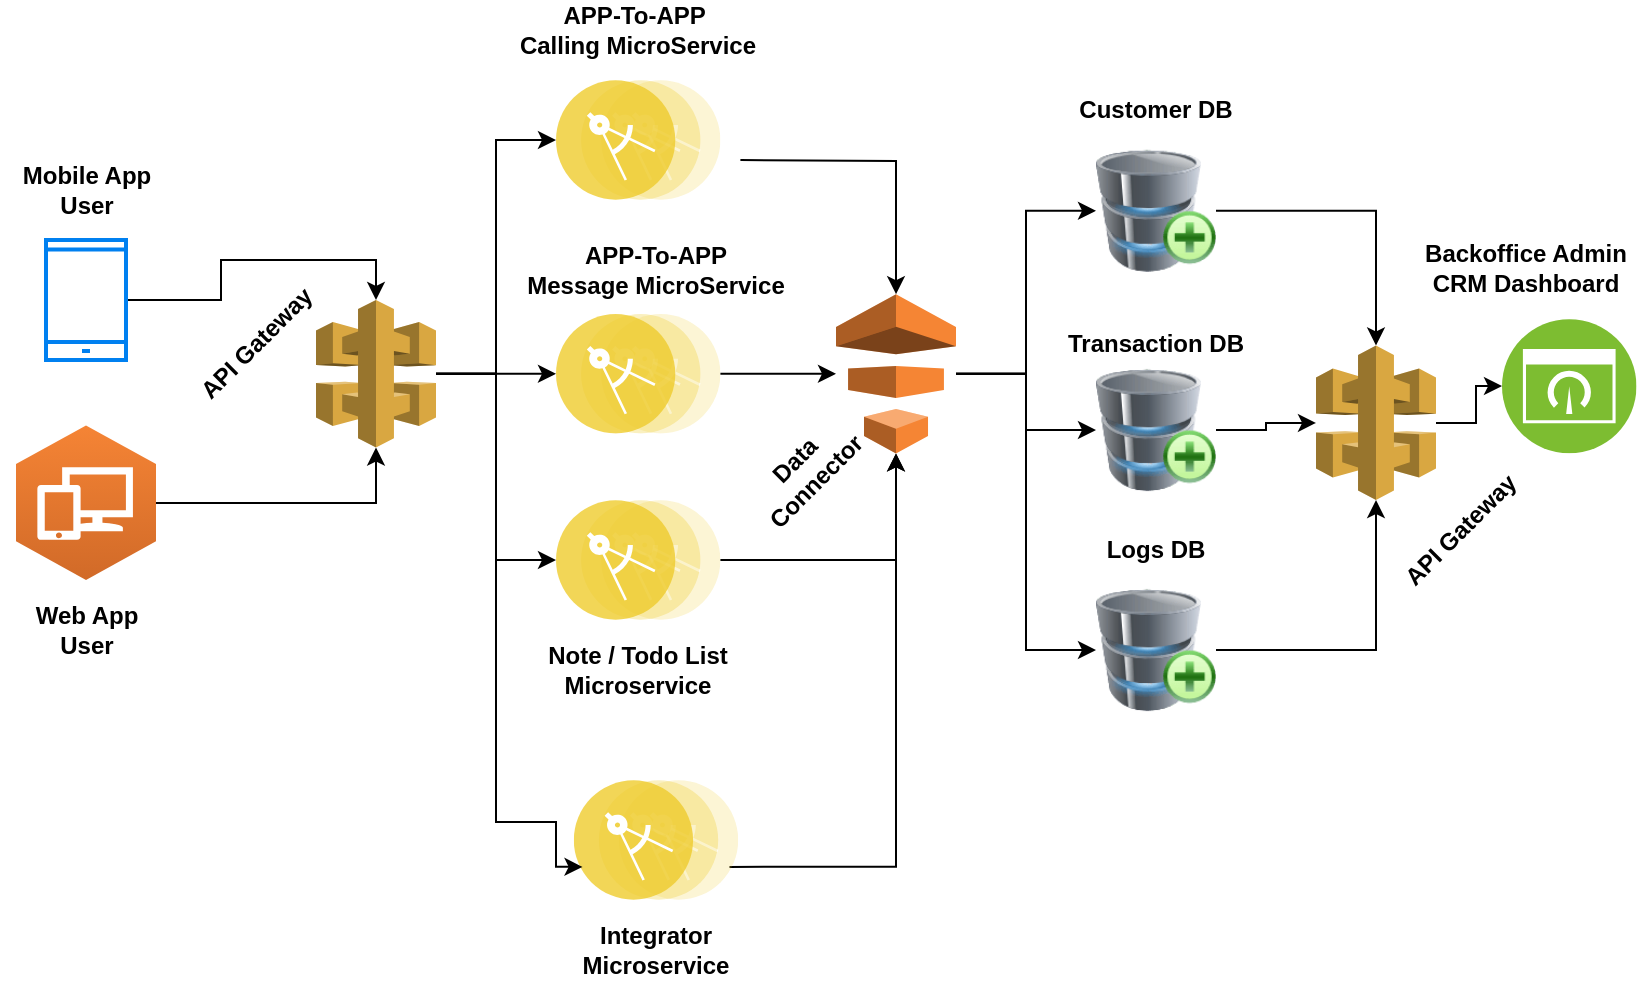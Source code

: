 <mxfile version="15.5.5" type="github">
  <diagram id="8g3x2ywwV2v4L2gm6aw1" name="Page-1">
    <mxGraphModel dx="1278" dy="556" grid="1" gridSize="10" guides="1" tooltips="1" connect="1" arrows="1" fold="1" page="1" pageScale="1" pageWidth="850" pageHeight="1100" math="0" shadow="0">
      <root>
        <mxCell id="0" />
        <mxCell id="1" parent="0" />
        <mxCell id="a-9gZGsGkf5GocT-nxW_-15" style="edgeStyle=orthogonalEdgeStyle;rounded=0;orthogonalLoop=1;jettySize=auto;html=1;entryX=0.5;entryY=0;entryDx=0;entryDy=0;entryPerimeter=0;" edge="1" parent="1" source="a-9gZGsGkf5GocT-nxW_-1" target="a-9gZGsGkf5GocT-nxW_-14">
          <mxGeometry relative="1" as="geometry" />
        </mxCell>
        <mxCell id="a-9gZGsGkf5GocT-nxW_-1" value="" style="html=1;verticalLabelPosition=bottom;align=center;labelBackgroundColor=#ffffff;verticalAlign=top;strokeWidth=2;strokeColor=#0080F0;shadow=0;dashed=0;shape=mxgraph.ios7.icons.smartphone;" vertex="1" parent="1">
          <mxGeometry x="45" y="150" width="40" height="60" as="geometry" />
        </mxCell>
        <mxCell id="a-9gZGsGkf5GocT-nxW_-24" style="edgeStyle=orthogonalEdgeStyle;rounded=0;orthogonalLoop=1;jettySize=auto;html=1;" edge="1" parent="1" target="a-9gZGsGkf5GocT-nxW_-23">
          <mxGeometry relative="1" as="geometry">
            <mxPoint x="392.2" y="110" as="sourcePoint" />
          </mxGeometry>
        </mxCell>
        <mxCell id="a-9gZGsGkf5GocT-nxW_-2" value="" style="aspect=fixed;perimeter=ellipsePerimeter;html=1;align=center;shadow=0;dashed=0;fontColor=#4277BB;labelBackgroundColor=#ffffff;fontSize=12;spacingTop=3;image;image=img/lib/ibm/applications/microservice.svg;" vertex="1" parent="1">
          <mxGeometry x="300" y="70" width="82.2" height="60" as="geometry" />
        </mxCell>
        <mxCell id="a-9gZGsGkf5GocT-nxW_-25" value="" style="edgeStyle=orthogonalEdgeStyle;rounded=0;orthogonalLoop=1;jettySize=auto;html=1;" edge="1" parent="1" source="a-9gZGsGkf5GocT-nxW_-3" target="a-9gZGsGkf5GocT-nxW_-23">
          <mxGeometry relative="1" as="geometry" />
        </mxCell>
        <mxCell id="a-9gZGsGkf5GocT-nxW_-3" value="" style="aspect=fixed;perimeter=ellipsePerimeter;html=1;align=center;shadow=0;dashed=0;fontColor=#4277BB;labelBackgroundColor=#ffffff;fontSize=12;spacingTop=3;image;image=img/lib/ibm/applications/microservice.svg;" vertex="1" parent="1">
          <mxGeometry x="300" y="186.88" width="82.2" height="60" as="geometry" />
        </mxCell>
        <mxCell id="a-9gZGsGkf5GocT-nxW_-26" style="edgeStyle=orthogonalEdgeStyle;rounded=0;orthogonalLoop=1;jettySize=auto;html=1;entryX=0.5;entryY=1;entryDx=0;entryDy=0;entryPerimeter=0;" edge="1" parent="1" source="a-9gZGsGkf5GocT-nxW_-4" target="a-9gZGsGkf5GocT-nxW_-23">
          <mxGeometry relative="1" as="geometry" />
        </mxCell>
        <mxCell id="a-9gZGsGkf5GocT-nxW_-4" value="" style="aspect=fixed;perimeter=ellipsePerimeter;html=1;align=center;shadow=0;dashed=0;fontColor=#4277BB;labelBackgroundColor=#ffffff;fontSize=12;spacingTop=3;image;image=img/lib/ibm/applications/microservice.svg;" vertex="1" parent="1">
          <mxGeometry x="300" y="280" width="82.2" height="60" as="geometry" />
        </mxCell>
        <mxCell id="a-9gZGsGkf5GocT-nxW_-27" style="edgeStyle=orthogonalEdgeStyle;rounded=0;orthogonalLoop=1;jettySize=auto;html=1;exitX=1;exitY=0.75;exitDx=0;exitDy=0;" edge="1" parent="1" source="a-9gZGsGkf5GocT-nxW_-5" target="a-9gZGsGkf5GocT-nxW_-23">
          <mxGeometry relative="1" as="geometry">
            <mxPoint x="392.2" y="410" as="sourcePoint" />
          </mxGeometry>
        </mxCell>
        <mxCell id="a-9gZGsGkf5GocT-nxW_-5" value="" style="aspect=fixed;perimeter=ellipsePerimeter;html=1;align=center;shadow=0;dashed=0;fontColor=#4277BB;labelBackgroundColor=#ffffff;fontSize=12;spacingTop=3;image;image=img/lib/ibm/applications/microservice.svg;" vertex="1" parent="1">
          <mxGeometry x="308.9" y="420" width="82.2" height="60" as="geometry" />
        </mxCell>
        <mxCell id="a-9gZGsGkf5GocT-nxW_-16" style="edgeStyle=orthogonalEdgeStyle;rounded=0;orthogonalLoop=1;jettySize=auto;html=1;entryX=0.5;entryY=1;entryDx=0;entryDy=0;entryPerimeter=0;" edge="1" parent="1" source="a-9gZGsGkf5GocT-nxW_-7" target="a-9gZGsGkf5GocT-nxW_-14">
          <mxGeometry relative="1" as="geometry" />
        </mxCell>
        <mxCell id="a-9gZGsGkf5GocT-nxW_-7" value="" style="outlineConnect=0;dashed=0;verticalLabelPosition=bottom;verticalAlign=top;align=center;html=1;shape=mxgraph.aws3.workspaces;fillColor=#D16A28;gradientColor=#F58435;gradientDirection=north;" vertex="1" parent="1">
          <mxGeometry x="30" y="242.75" width="70" height="77.25" as="geometry" />
        </mxCell>
        <mxCell id="a-9gZGsGkf5GocT-nxW_-35" style="edgeStyle=orthogonalEdgeStyle;rounded=0;orthogonalLoop=1;jettySize=auto;html=1;" edge="1" parent="1" source="a-9gZGsGkf5GocT-nxW_-9" target="a-9gZGsGkf5GocT-nxW_-32">
          <mxGeometry relative="1" as="geometry" />
        </mxCell>
        <mxCell id="a-9gZGsGkf5GocT-nxW_-9" value="" style="image;html=1;image=img/lib/clip_art/computers/Database_Add_128x128.png" vertex="1" parent="1">
          <mxGeometry x="570" y="100.38" width="60" height="70" as="geometry" />
        </mxCell>
        <mxCell id="a-9gZGsGkf5GocT-nxW_-36" value="" style="edgeStyle=orthogonalEdgeStyle;rounded=0;orthogonalLoop=1;jettySize=auto;html=1;" edge="1" parent="1" source="a-9gZGsGkf5GocT-nxW_-10" target="a-9gZGsGkf5GocT-nxW_-32">
          <mxGeometry relative="1" as="geometry" />
        </mxCell>
        <mxCell id="a-9gZGsGkf5GocT-nxW_-10" value="" style="image;html=1;image=img/lib/clip_art/computers/Database_Add_128x128.png" vertex="1" parent="1">
          <mxGeometry x="570" y="210" width="60" height="70" as="geometry" />
        </mxCell>
        <mxCell id="a-9gZGsGkf5GocT-nxW_-37" style="edgeStyle=orthogonalEdgeStyle;rounded=0;orthogonalLoop=1;jettySize=auto;html=1;" edge="1" parent="1" source="a-9gZGsGkf5GocT-nxW_-11" target="a-9gZGsGkf5GocT-nxW_-32">
          <mxGeometry relative="1" as="geometry" />
        </mxCell>
        <mxCell id="a-9gZGsGkf5GocT-nxW_-11" value="" style="image;html=1;image=img/lib/clip_art/computers/Database_Add_128x128.png" vertex="1" parent="1">
          <mxGeometry x="570" y="320" width="60" height="70" as="geometry" />
        </mxCell>
        <mxCell id="a-9gZGsGkf5GocT-nxW_-13" value="" style="aspect=fixed;perimeter=ellipsePerimeter;html=1;align=center;shadow=0;dashed=0;fontColor=#4277BB;labelBackgroundColor=#ffffff;fontSize=12;spacingTop=3;image;image=img/lib/ibm/infrastructure/dashboard.svg;" vertex="1" parent="1">
          <mxGeometry x="773" y="189.44" width="67.25" height="67.25" as="geometry" />
        </mxCell>
        <mxCell id="a-9gZGsGkf5GocT-nxW_-17" style="edgeStyle=orthogonalEdgeStyle;rounded=0;orthogonalLoop=1;jettySize=auto;html=1;entryX=0;entryY=0.5;entryDx=0;entryDy=0;" edge="1" parent="1" source="a-9gZGsGkf5GocT-nxW_-14" target="a-9gZGsGkf5GocT-nxW_-2">
          <mxGeometry relative="1" as="geometry" />
        </mxCell>
        <mxCell id="a-9gZGsGkf5GocT-nxW_-18" style="edgeStyle=orthogonalEdgeStyle;rounded=0;orthogonalLoop=1;jettySize=auto;html=1;entryX=0;entryY=0.5;entryDx=0;entryDy=0;" edge="1" parent="1" source="a-9gZGsGkf5GocT-nxW_-14" target="a-9gZGsGkf5GocT-nxW_-3">
          <mxGeometry relative="1" as="geometry" />
        </mxCell>
        <mxCell id="a-9gZGsGkf5GocT-nxW_-19" style="edgeStyle=orthogonalEdgeStyle;rounded=0;orthogonalLoop=1;jettySize=auto;html=1;entryX=0;entryY=0.5;entryDx=0;entryDy=0;" edge="1" parent="1" source="a-9gZGsGkf5GocT-nxW_-14" target="a-9gZGsGkf5GocT-nxW_-4">
          <mxGeometry relative="1" as="geometry" />
        </mxCell>
        <mxCell id="a-9gZGsGkf5GocT-nxW_-20" style="edgeStyle=orthogonalEdgeStyle;rounded=0;orthogonalLoop=1;jettySize=auto;html=1;entryX=0;entryY=0.75;entryDx=0;entryDy=0;" edge="1" parent="1" source="a-9gZGsGkf5GocT-nxW_-14" target="a-9gZGsGkf5GocT-nxW_-5">
          <mxGeometry relative="1" as="geometry">
            <Array as="points">
              <mxPoint x="270" y="217" />
              <mxPoint x="270" y="441" />
              <mxPoint x="300" y="441" />
              <mxPoint x="300" y="463" />
            </Array>
          </mxGeometry>
        </mxCell>
        <mxCell id="a-9gZGsGkf5GocT-nxW_-14" value="" style="outlineConnect=0;dashed=0;verticalLabelPosition=bottom;verticalAlign=top;align=center;html=1;shape=mxgraph.aws3.api_gateway;fillColor=#D9A741;gradientColor=none;" vertex="1" parent="1">
          <mxGeometry x="180" y="180" width="60" height="73.75" as="geometry" />
        </mxCell>
        <mxCell id="a-9gZGsGkf5GocT-nxW_-28" style="edgeStyle=orthogonalEdgeStyle;rounded=0;orthogonalLoop=1;jettySize=auto;html=1;entryX=0;entryY=0.5;entryDx=0;entryDy=0;" edge="1" parent="1" source="a-9gZGsGkf5GocT-nxW_-23" target="a-9gZGsGkf5GocT-nxW_-9">
          <mxGeometry relative="1" as="geometry" />
        </mxCell>
        <mxCell id="a-9gZGsGkf5GocT-nxW_-29" style="edgeStyle=orthogonalEdgeStyle;rounded=0;orthogonalLoop=1;jettySize=auto;html=1;" edge="1" parent="1" source="a-9gZGsGkf5GocT-nxW_-23" target="a-9gZGsGkf5GocT-nxW_-10">
          <mxGeometry relative="1" as="geometry" />
        </mxCell>
        <mxCell id="a-9gZGsGkf5GocT-nxW_-31" style="edgeStyle=orthogonalEdgeStyle;rounded=0;orthogonalLoop=1;jettySize=auto;html=1;entryX=0;entryY=0.5;entryDx=0;entryDy=0;" edge="1" parent="1" source="a-9gZGsGkf5GocT-nxW_-23" target="a-9gZGsGkf5GocT-nxW_-11">
          <mxGeometry relative="1" as="geometry" />
        </mxCell>
        <mxCell id="a-9gZGsGkf5GocT-nxW_-23" value="" style="outlineConnect=0;dashed=0;verticalLabelPosition=bottom;verticalAlign=top;align=center;html=1;shape=mxgraph.aws3.data_pipeline;fillColor=#F58534;gradientColor=none;" vertex="1" parent="1">
          <mxGeometry x="440" y="177.07" width="60" height="79.62" as="geometry" />
        </mxCell>
        <mxCell id="a-9gZGsGkf5GocT-nxW_-34" value="" style="edgeStyle=orthogonalEdgeStyle;rounded=0;orthogonalLoop=1;jettySize=auto;html=1;" edge="1" parent="1" source="a-9gZGsGkf5GocT-nxW_-32" target="a-9gZGsGkf5GocT-nxW_-13">
          <mxGeometry relative="1" as="geometry" />
        </mxCell>
        <mxCell id="a-9gZGsGkf5GocT-nxW_-32" value="" style="outlineConnect=0;dashed=0;verticalLabelPosition=bottom;verticalAlign=top;align=center;html=1;shape=mxgraph.aws3.api_gateway;fillColor=#D9A741;gradientColor=none;" vertex="1" parent="1">
          <mxGeometry x="680" y="202.75" width="60" height="77.25" as="geometry" />
        </mxCell>
        <mxCell id="a-9gZGsGkf5GocT-nxW_-42" value="&lt;b&gt;Mobile App User&lt;/b&gt;" style="text;html=1;strokeColor=none;fillColor=none;align=center;verticalAlign=middle;whiteSpace=wrap;rounded=0;" vertex="1" parent="1">
          <mxGeometry x="22.5" y="110" width="85" height="30" as="geometry" />
        </mxCell>
        <mxCell id="a-9gZGsGkf5GocT-nxW_-43" value="&lt;b&gt;Web App &lt;br&gt;User&lt;/b&gt;" style="text;html=1;strokeColor=none;fillColor=none;align=center;verticalAlign=middle;whiteSpace=wrap;rounded=0;" vertex="1" parent="1">
          <mxGeometry x="22.5" y="330" width="85" height="30" as="geometry" />
        </mxCell>
        <mxCell id="a-9gZGsGkf5GocT-nxW_-44" value="&lt;b&gt;API Gateway&lt;/b&gt;" style="text;html=1;strokeColor=none;fillColor=none;align=center;verticalAlign=middle;whiteSpace=wrap;rounded=0;rotation=-45;" vertex="1" parent="1">
          <mxGeometry x="107.5" y="186.88" width="85" height="30" as="geometry" />
        </mxCell>
        <mxCell id="a-9gZGsGkf5GocT-nxW_-45" value="&lt;b&gt;APP-To-APP&amp;nbsp;&lt;br&gt;Calling MicroService&lt;br&gt;&lt;/b&gt;" style="text;html=1;strokeColor=none;fillColor=none;align=center;verticalAlign=middle;whiteSpace=wrap;rounded=0;" vertex="1" parent="1">
          <mxGeometry x="271.1" y="30" width="140" height="30" as="geometry" />
        </mxCell>
        <mxCell id="a-9gZGsGkf5GocT-nxW_-46" value="&lt;b&gt;APP-To-APP&lt;br&gt;Message MicroService&lt;br&gt;&lt;/b&gt;" style="text;html=1;strokeColor=none;fillColor=none;align=center;verticalAlign=middle;whiteSpace=wrap;rounded=0;" vertex="1" parent="1">
          <mxGeometry x="280" y="150" width="140" height="30" as="geometry" />
        </mxCell>
        <mxCell id="a-9gZGsGkf5GocT-nxW_-47" value="&lt;b&gt;Note / Todo List&lt;br&gt;Microservice&lt;br&gt;&lt;/b&gt;" style="text;html=1;strokeColor=none;fillColor=none;align=center;verticalAlign=middle;whiteSpace=wrap;rounded=0;" vertex="1" parent="1">
          <mxGeometry x="271.1" y="350" width="140" height="30" as="geometry" />
        </mxCell>
        <mxCell id="a-9gZGsGkf5GocT-nxW_-48" value="&lt;b&gt;Integrator &lt;br&gt;Microservice&lt;br&gt;&lt;/b&gt;" style="text;html=1;strokeColor=none;fillColor=none;align=center;verticalAlign=middle;whiteSpace=wrap;rounded=0;" vertex="1" parent="1">
          <mxGeometry x="280" y="490" width="140" height="30" as="geometry" />
        </mxCell>
        <mxCell id="a-9gZGsGkf5GocT-nxW_-49" value="&lt;b&gt;Customer DB&lt;br&gt;&lt;/b&gt;" style="text;html=1;strokeColor=none;fillColor=none;align=center;verticalAlign=middle;whiteSpace=wrap;rounded=0;" vertex="1" parent="1">
          <mxGeometry x="530" y="70" width="140" height="30" as="geometry" />
        </mxCell>
        <mxCell id="a-9gZGsGkf5GocT-nxW_-50" value="&lt;b&gt;Transaction DB&lt;br&gt;&lt;/b&gt;" style="text;html=1;strokeColor=none;fillColor=none;align=center;verticalAlign=middle;whiteSpace=wrap;rounded=0;" vertex="1" parent="1">
          <mxGeometry x="530" y="186.88" width="140" height="30" as="geometry" />
        </mxCell>
        <mxCell id="a-9gZGsGkf5GocT-nxW_-51" value="&lt;b&gt;Logs DB&lt;br&gt;&lt;/b&gt;" style="text;html=1;strokeColor=none;fillColor=none;align=center;verticalAlign=middle;whiteSpace=wrap;rounded=0;" vertex="1" parent="1">
          <mxGeometry x="530" y="290" width="140" height="30" as="geometry" />
        </mxCell>
        <mxCell id="a-9gZGsGkf5GocT-nxW_-52" value="&lt;b&gt;API Gateway&lt;/b&gt;" style="text;html=1;strokeColor=none;fillColor=none;align=center;verticalAlign=middle;whiteSpace=wrap;rounded=0;rotation=-45;" vertex="1" parent="1">
          <mxGeometry x="710" y="280" width="85" height="30" as="geometry" />
        </mxCell>
        <mxCell id="a-9gZGsGkf5GocT-nxW_-53" value="&lt;b&gt;Backoffice Admin CRM Dashboard&lt;br&gt;&lt;/b&gt;" style="text;html=1;strokeColor=none;fillColor=none;align=center;verticalAlign=middle;whiteSpace=wrap;rounded=0;" vertex="1" parent="1">
          <mxGeometry x="730.25" y="147.45" width="110" height="32.55" as="geometry" />
        </mxCell>
        <mxCell id="a-9gZGsGkf5GocT-nxW_-54" value="&lt;b&gt;Data Connector&lt;/b&gt;" style="text;html=1;strokeColor=none;fillColor=none;align=center;verticalAlign=middle;whiteSpace=wrap;rounded=0;rotation=-45;" vertex="1" parent="1">
          <mxGeometry x="382.2" y="250" width="85" height="30" as="geometry" />
        </mxCell>
      </root>
    </mxGraphModel>
  </diagram>
</mxfile>
